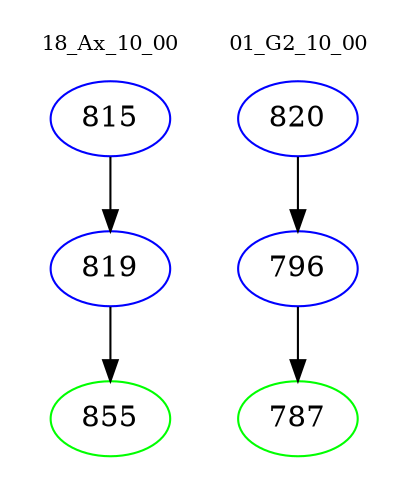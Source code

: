 digraph{
subgraph cluster_0 {
color = white
label = "18_Ax_10_00";
fontsize=10;
T0_815 [label="815", color="blue"]
T0_815 -> T0_819 [color="black"]
T0_819 [label="819", color="blue"]
T0_819 -> T0_855 [color="black"]
T0_855 [label="855", color="green"]
}
subgraph cluster_1 {
color = white
label = "01_G2_10_00";
fontsize=10;
T1_820 [label="820", color="blue"]
T1_820 -> T1_796 [color="black"]
T1_796 [label="796", color="blue"]
T1_796 -> T1_787 [color="black"]
T1_787 [label="787", color="green"]
}
}
